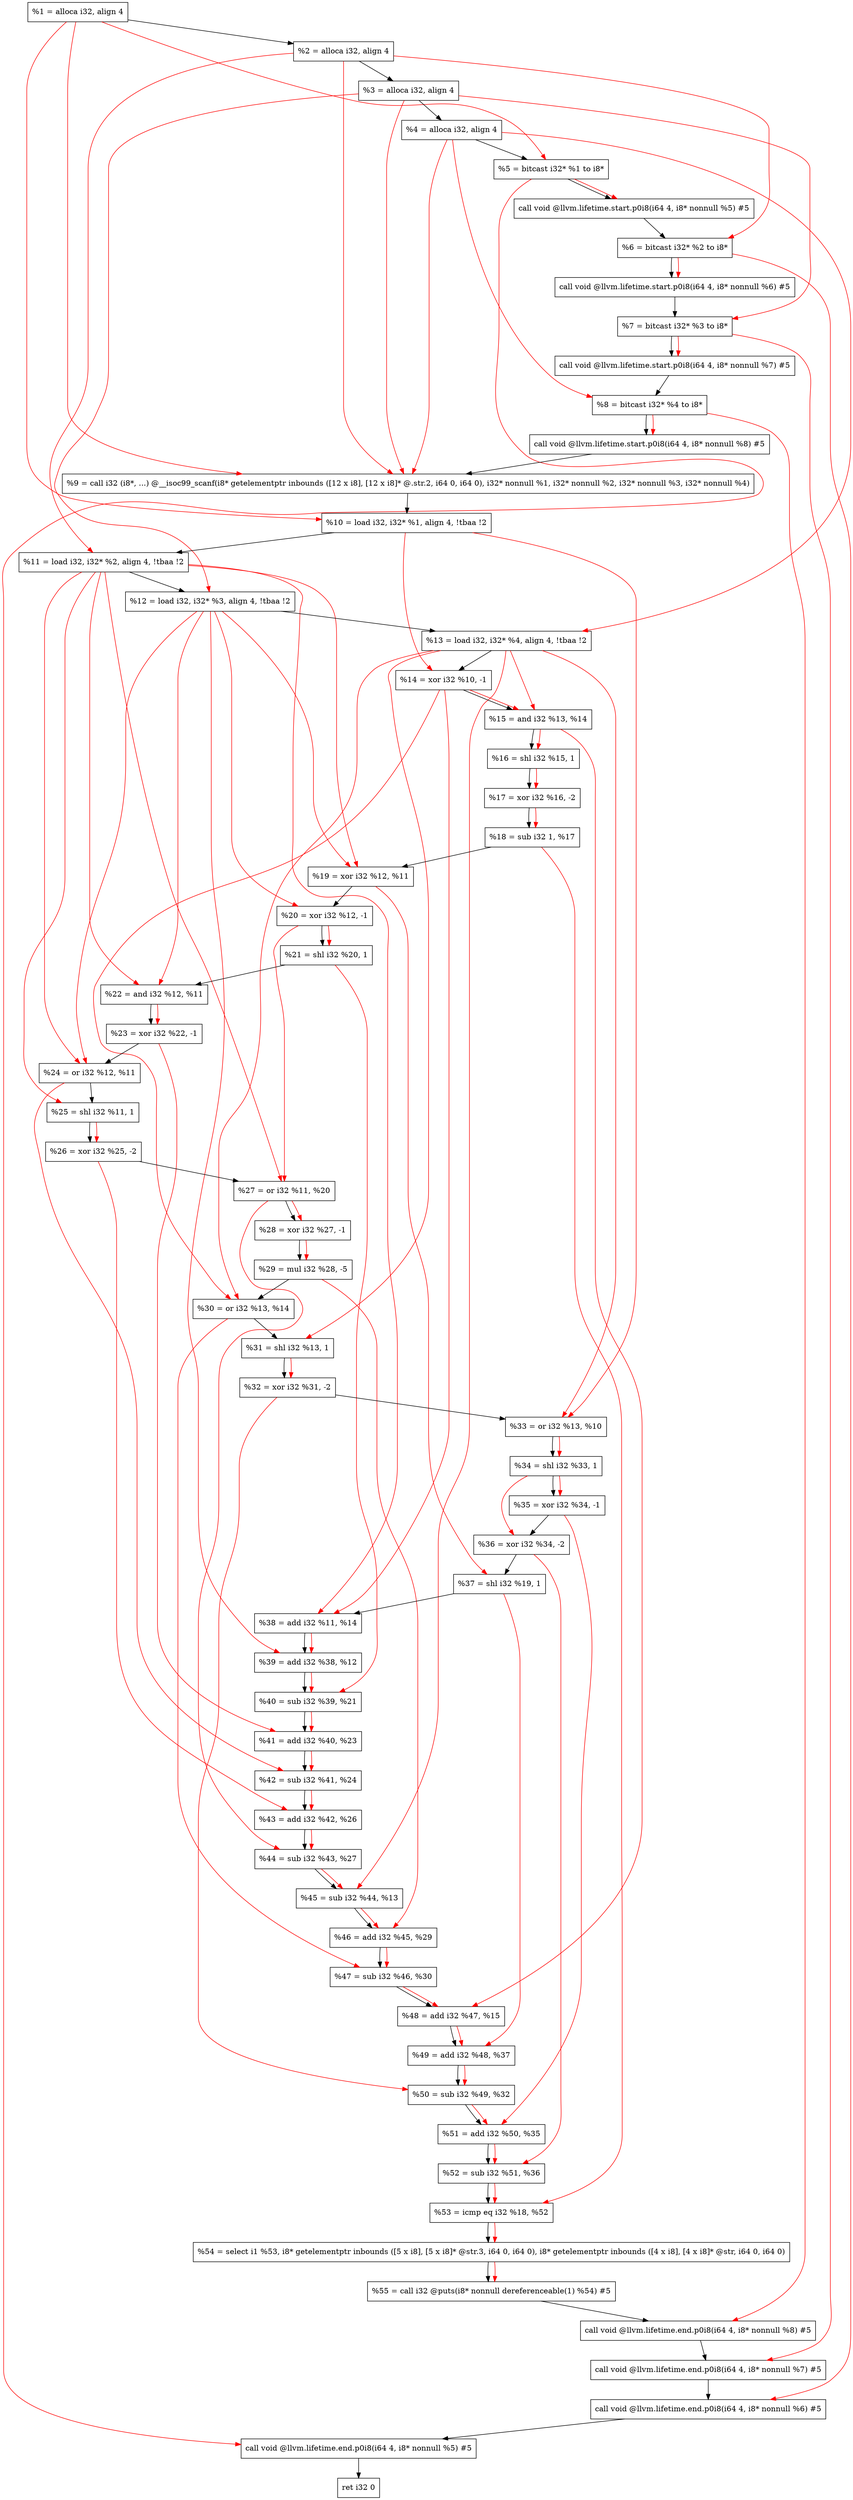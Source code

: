 digraph "DFG for'main' function" {
	Node0x158fb88[shape=record, label="  %1 = alloca i32, align 4"];
	Node0x158fc08[shape=record, label="  %2 = alloca i32, align 4"];
	Node0x158fc98[shape=record, label="  %3 = alloca i32, align 4"];
	Node0x158fcf8[shape=record, label="  %4 = alloca i32, align 4"];
	Node0x158fda8[shape=record, label="  %5 = bitcast i32* %1 to i8*"];
	Node0x15901d8[shape=record, label="  call void @llvm.lifetime.start.p0i8(i64 4, i8* nonnull %5) #5"];
	Node0x15902b8[shape=record, label="  %6 = bitcast i32* %2 to i8*"];
	Node0x15903b8[shape=record, label="  call void @llvm.lifetime.start.p0i8(i64 4, i8* nonnull %6) #5"];
	Node0x1590478[shape=record, label="  %7 = bitcast i32* %3 to i8*"];
	Node0x1590528[shape=record, label="  call void @llvm.lifetime.start.p0i8(i64 4, i8* nonnull %7) #5"];
	Node0x15905e8[shape=record, label="  %8 = bitcast i32* %4 to i8*"];
	Node0x1590698[shape=record, label="  call void @llvm.lifetime.start.p0i8(i64 4, i8* nonnull %8) #5"];
	Node0x158ab40[shape=record, label="  %9 = call i32 (i8*, ...) @__isoc99_scanf(i8* getelementptr inbounds ([12 x i8], [12 x i8]* @.str.2, i64 0, i64 0), i32* nonnull %1, i32* nonnull %2, i32* nonnull %3, i32* nonnull %4)"];
	Node0x1590898[shape=record, label="  %10 = load i32, i32* %1, align 4, !tbaa !2"];
	Node0x1591808[shape=record, label="  %11 = load i32, i32* %2, align 4, !tbaa !2"];
	Node0x1591e78[shape=record, label="  %12 = load i32, i32* %3, align 4, !tbaa !2"];
	Node0x1591ed8[shape=record, label="  %13 = load i32, i32* %4, align 4, !tbaa !2"];
	Node0x1591f50[shape=record, label="  %14 = xor i32 %10, -1"];
	Node0x1591fc0[shape=record, label="  %15 = and i32 %13, %14"];
	Node0x1592030[shape=record, label="  %16 = shl i32 %15, 1"];
	Node0x15920a0[shape=record, label="  %17 = xor i32 %16, -2"];
	Node0x1592110[shape=record, label="  %18 = sub i32 1, %17"];
	Node0x1592180[shape=record, label="  %19 = xor i32 %12, %11"];
	Node0x15921f0[shape=record, label="  %20 = xor i32 %12, -1"];
	Node0x1592260[shape=record, label="  %21 = shl i32 %20, 1"];
	Node0x15922d0[shape=record, label="  %22 = and i32 %12, %11"];
	Node0x1592340[shape=record, label="  %23 = xor i32 %22, -1"];
	Node0x15923b0[shape=record, label="  %24 = or i32 %12, %11"];
	Node0x1592420[shape=record, label="  %25 = shl i32 %11, 1"];
	Node0x1592490[shape=record, label="  %26 = xor i32 %25, -2"];
	Node0x1592500[shape=record, label="  %27 = or i32 %11, %20"];
	Node0x1592570[shape=record, label="  %28 = xor i32 %27, -1"];
	Node0x15925e0[shape=record, label="  %29 = mul i32 %28, -5"];
	Node0x1592650[shape=record, label="  %30 = or i32 %13, %14"];
	Node0x15926c0[shape=record, label="  %31 = shl i32 %13, 1"];
	Node0x1592730[shape=record, label="  %32 = xor i32 %31, -2"];
	Node0x15927a0[shape=record, label="  %33 = or i32 %13, %10"];
	Node0x1592810[shape=record, label="  %34 = shl i32 %33, 1"];
	Node0x1592880[shape=record, label="  %35 = xor i32 %34, -1"];
	Node0x15928f0[shape=record, label="  %36 = xor i32 %34, -2"];
	Node0x1592960[shape=record, label="  %37 = shl i32 %19, 1"];
	Node0x15929d0[shape=record, label="  %38 = add i32 %11, %14"];
	Node0x1592a40[shape=record, label="  %39 = add i32 %38, %12"];
	Node0x1592ab0[shape=record, label="  %40 = sub i32 %39, %21"];
	Node0x1592b20[shape=record, label="  %41 = add i32 %40, %23"];
	Node0x1592b90[shape=record, label="  %42 = sub i32 %41, %24"];
	Node0x1592c00[shape=record, label="  %43 = add i32 %42, %26"];
	Node0x1592c70[shape=record, label="  %44 = sub i32 %43, %27"];
	Node0x1592ce0[shape=record, label="  %45 = sub i32 %44, %13"];
	Node0x1592d50[shape=record, label="  %46 = add i32 %45, %29"];
	Node0x1592dc0[shape=record, label="  %47 = sub i32 %46, %30"];
	Node0x1592e30[shape=record, label="  %48 = add i32 %47, %15"];
	Node0x1592ea0[shape=record, label="  %49 = add i32 %48, %37"];
	Node0x1592f10[shape=record, label="  %50 = sub i32 %49, %32"];
	Node0x1592f80[shape=record, label="  %51 = add i32 %50, %35"];
	Node0x1592ff0[shape=record, label="  %52 = sub i32 %51, %36"];
	Node0x1593060[shape=record, label="  %53 = icmp eq i32 %18, %52"];
	Node0x152f8b8[shape=record, label="  %54 = select i1 %53, i8* getelementptr inbounds ([5 x i8], [5 x i8]* @str.3, i64 0, i64 0), i8* getelementptr inbounds ([4 x i8], [4 x i8]* @str, i64 0, i64 0)"];
	Node0x15930f0[shape=record, label="  %55 = call i32 @puts(i8* nonnull dereferenceable(1) %54) #5"];
	Node0x1593398[shape=record, label="  call void @llvm.lifetime.end.p0i8(i64 4, i8* nonnull %8) #5"];
	Node0x15934f8[shape=record, label="  call void @llvm.lifetime.end.p0i8(i64 4, i8* nonnull %7) #5"];
	Node0x1593608[shape=record, label="  call void @llvm.lifetime.end.p0i8(i64 4, i8* nonnull %6) #5"];
	Node0x1593718[shape=record, label="  call void @llvm.lifetime.end.p0i8(i64 4, i8* nonnull %5) #5"];
	Node0x15937d8[shape=record, label="  ret i32 0"];
	Node0x158fb88 -> Node0x158fc08;
	Node0x158fc08 -> Node0x158fc98;
	Node0x158fc98 -> Node0x158fcf8;
	Node0x158fcf8 -> Node0x158fda8;
	Node0x158fda8 -> Node0x15901d8;
	Node0x15901d8 -> Node0x15902b8;
	Node0x15902b8 -> Node0x15903b8;
	Node0x15903b8 -> Node0x1590478;
	Node0x1590478 -> Node0x1590528;
	Node0x1590528 -> Node0x15905e8;
	Node0x15905e8 -> Node0x1590698;
	Node0x1590698 -> Node0x158ab40;
	Node0x158ab40 -> Node0x1590898;
	Node0x1590898 -> Node0x1591808;
	Node0x1591808 -> Node0x1591e78;
	Node0x1591e78 -> Node0x1591ed8;
	Node0x1591ed8 -> Node0x1591f50;
	Node0x1591f50 -> Node0x1591fc0;
	Node0x1591fc0 -> Node0x1592030;
	Node0x1592030 -> Node0x15920a0;
	Node0x15920a0 -> Node0x1592110;
	Node0x1592110 -> Node0x1592180;
	Node0x1592180 -> Node0x15921f0;
	Node0x15921f0 -> Node0x1592260;
	Node0x1592260 -> Node0x15922d0;
	Node0x15922d0 -> Node0x1592340;
	Node0x1592340 -> Node0x15923b0;
	Node0x15923b0 -> Node0x1592420;
	Node0x1592420 -> Node0x1592490;
	Node0x1592490 -> Node0x1592500;
	Node0x1592500 -> Node0x1592570;
	Node0x1592570 -> Node0x15925e0;
	Node0x15925e0 -> Node0x1592650;
	Node0x1592650 -> Node0x15926c0;
	Node0x15926c0 -> Node0x1592730;
	Node0x1592730 -> Node0x15927a0;
	Node0x15927a0 -> Node0x1592810;
	Node0x1592810 -> Node0x1592880;
	Node0x1592880 -> Node0x15928f0;
	Node0x15928f0 -> Node0x1592960;
	Node0x1592960 -> Node0x15929d0;
	Node0x15929d0 -> Node0x1592a40;
	Node0x1592a40 -> Node0x1592ab0;
	Node0x1592ab0 -> Node0x1592b20;
	Node0x1592b20 -> Node0x1592b90;
	Node0x1592b90 -> Node0x1592c00;
	Node0x1592c00 -> Node0x1592c70;
	Node0x1592c70 -> Node0x1592ce0;
	Node0x1592ce0 -> Node0x1592d50;
	Node0x1592d50 -> Node0x1592dc0;
	Node0x1592dc0 -> Node0x1592e30;
	Node0x1592e30 -> Node0x1592ea0;
	Node0x1592ea0 -> Node0x1592f10;
	Node0x1592f10 -> Node0x1592f80;
	Node0x1592f80 -> Node0x1592ff0;
	Node0x1592ff0 -> Node0x1593060;
	Node0x1593060 -> Node0x152f8b8;
	Node0x152f8b8 -> Node0x15930f0;
	Node0x15930f0 -> Node0x1593398;
	Node0x1593398 -> Node0x15934f8;
	Node0x15934f8 -> Node0x1593608;
	Node0x1593608 -> Node0x1593718;
	Node0x1593718 -> Node0x15937d8;
edge [color=red]
	Node0x158fb88 -> Node0x158fda8;
	Node0x158fda8 -> Node0x15901d8;
	Node0x158fc08 -> Node0x15902b8;
	Node0x15902b8 -> Node0x15903b8;
	Node0x158fc98 -> Node0x1590478;
	Node0x1590478 -> Node0x1590528;
	Node0x158fcf8 -> Node0x15905e8;
	Node0x15905e8 -> Node0x1590698;
	Node0x158fb88 -> Node0x158ab40;
	Node0x158fc08 -> Node0x158ab40;
	Node0x158fc98 -> Node0x158ab40;
	Node0x158fcf8 -> Node0x158ab40;
	Node0x158fb88 -> Node0x1590898;
	Node0x158fc08 -> Node0x1591808;
	Node0x158fc98 -> Node0x1591e78;
	Node0x158fcf8 -> Node0x1591ed8;
	Node0x1590898 -> Node0x1591f50;
	Node0x1591ed8 -> Node0x1591fc0;
	Node0x1591f50 -> Node0x1591fc0;
	Node0x1591fc0 -> Node0x1592030;
	Node0x1592030 -> Node0x15920a0;
	Node0x15920a0 -> Node0x1592110;
	Node0x1591e78 -> Node0x1592180;
	Node0x1591808 -> Node0x1592180;
	Node0x1591e78 -> Node0x15921f0;
	Node0x15921f0 -> Node0x1592260;
	Node0x1591e78 -> Node0x15922d0;
	Node0x1591808 -> Node0x15922d0;
	Node0x15922d0 -> Node0x1592340;
	Node0x1591e78 -> Node0x15923b0;
	Node0x1591808 -> Node0x15923b0;
	Node0x1591808 -> Node0x1592420;
	Node0x1592420 -> Node0x1592490;
	Node0x1591808 -> Node0x1592500;
	Node0x15921f0 -> Node0x1592500;
	Node0x1592500 -> Node0x1592570;
	Node0x1592570 -> Node0x15925e0;
	Node0x1591ed8 -> Node0x1592650;
	Node0x1591f50 -> Node0x1592650;
	Node0x1591ed8 -> Node0x15926c0;
	Node0x15926c0 -> Node0x1592730;
	Node0x1591ed8 -> Node0x15927a0;
	Node0x1590898 -> Node0x15927a0;
	Node0x15927a0 -> Node0x1592810;
	Node0x1592810 -> Node0x1592880;
	Node0x1592810 -> Node0x15928f0;
	Node0x1592180 -> Node0x1592960;
	Node0x1591808 -> Node0x15929d0;
	Node0x1591f50 -> Node0x15929d0;
	Node0x15929d0 -> Node0x1592a40;
	Node0x1591e78 -> Node0x1592a40;
	Node0x1592a40 -> Node0x1592ab0;
	Node0x1592260 -> Node0x1592ab0;
	Node0x1592ab0 -> Node0x1592b20;
	Node0x1592340 -> Node0x1592b20;
	Node0x1592b20 -> Node0x1592b90;
	Node0x15923b0 -> Node0x1592b90;
	Node0x1592b90 -> Node0x1592c00;
	Node0x1592490 -> Node0x1592c00;
	Node0x1592c00 -> Node0x1592c70;
	Node0x1592500 -> Node0x1592c70;
	Node0x1592c70 -> Node0x1592ce0;
	Node0x1591ed8 -> Node0x1592ce0;
	Node0x1592ce0 -> Node0x1592d50;
	Node0x15925e0 -> Node0x1592d50;
	Node0x1592d50 -> Node0x1592dc0;
	Node0x1592650 -> Node0x1592dc0;
	Node0x1592dc0 -> Node0x1592e30;
	Node0x1591fc0 -> Node0x1592e30;
	Node0x1592e30 -> Node0x1592ea0;
	Node0x1592960 -> Node0x1592ea0;
	Node0x1592ea0 -> Node0x1592f10;
	Node0x1592730 -> Node0x1592f10;
	Node0x1592f10 -> Node0x1592f80;
	Node0x1592880 -> Node0x1592f80;
	Node0x1592f80 -> Node0x1592ff0;
	Node0x15928f0 -> Node0x1592ff0;
	Node0x1592110 -> Node0x1593060;
	Node0x1592ff0 -> Node0x1593060;
	Node0x1593060 -> Node0x152f8b8;
	Node0x152f8b8 -> Node0x15930f0;
	Node0x15905e8 -> Node0x1593398;
	Node0x1590478 -> Node0x15934f8;
	Node0x15902b8 -> Node0x1593608;
	Node0x158fda8 -> Node0x1593718;
}
